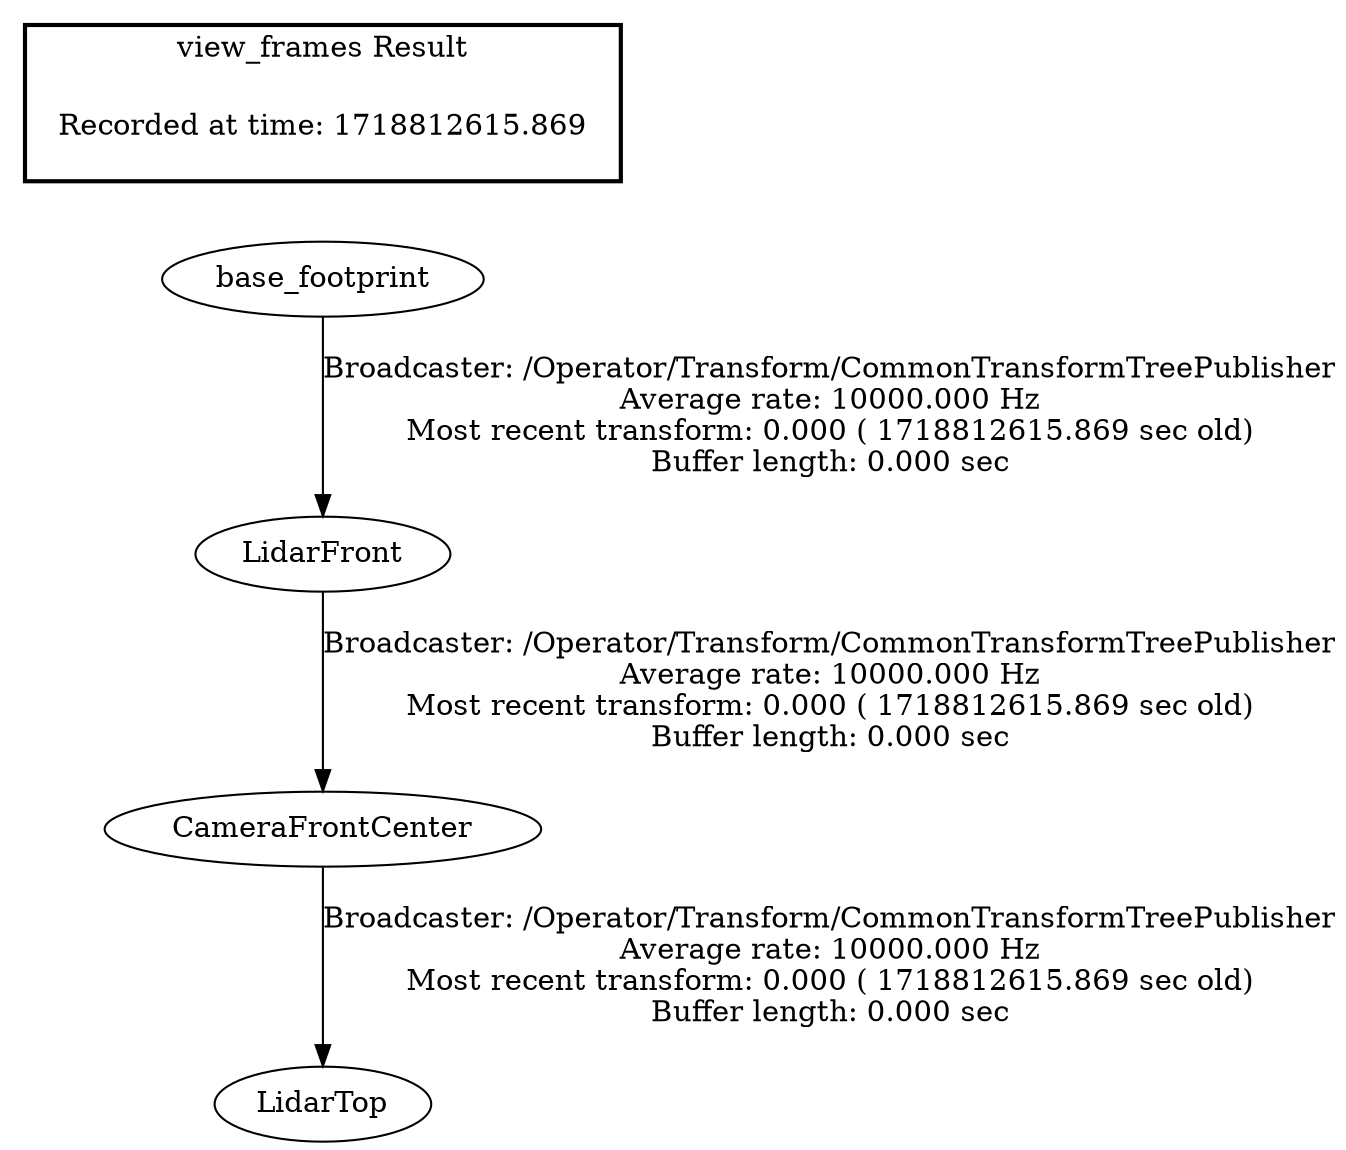 digraph G {
"base_footprint" -> "LidarFront"[label="Broadcaster: /Operator/Transform/CommonTransformTreePublisher\nAverage rate: 10000.000 Hz\nMost recent transform: 0.000 ( 1718812615.869 sec old)\nBuffer length: 0.000 sec\n"];
"LidarFront" -> "CameraFrontCenter"[label="Broadcaster: /Operator/Transform/CommonTransformTreePublisher\nAverage rate: 10000.000 Hz\nMost recent transform: 0.000 ( 1718812615.869 sec old)\nBuffer length: 0.000 sec\n"];
"CameraFrontCenter" -> "LidarTop"[label="Broadcaster: /Operator/Transform/CommonTransformTreePublisher\nAverage rate: 10000.000 Hz\nMost recent transform: 0.000 ( 1718812615.869 sec old)\nBuffer length: 0.000 sec\n"];
edge [style=invis];
 subgraph cluster_legend { style=bold; color=black; label ="view_frames Result";
"Recorded at time: 1718812615.869"[ shape=plaintext ] ;
 }->"base_footprint";
}